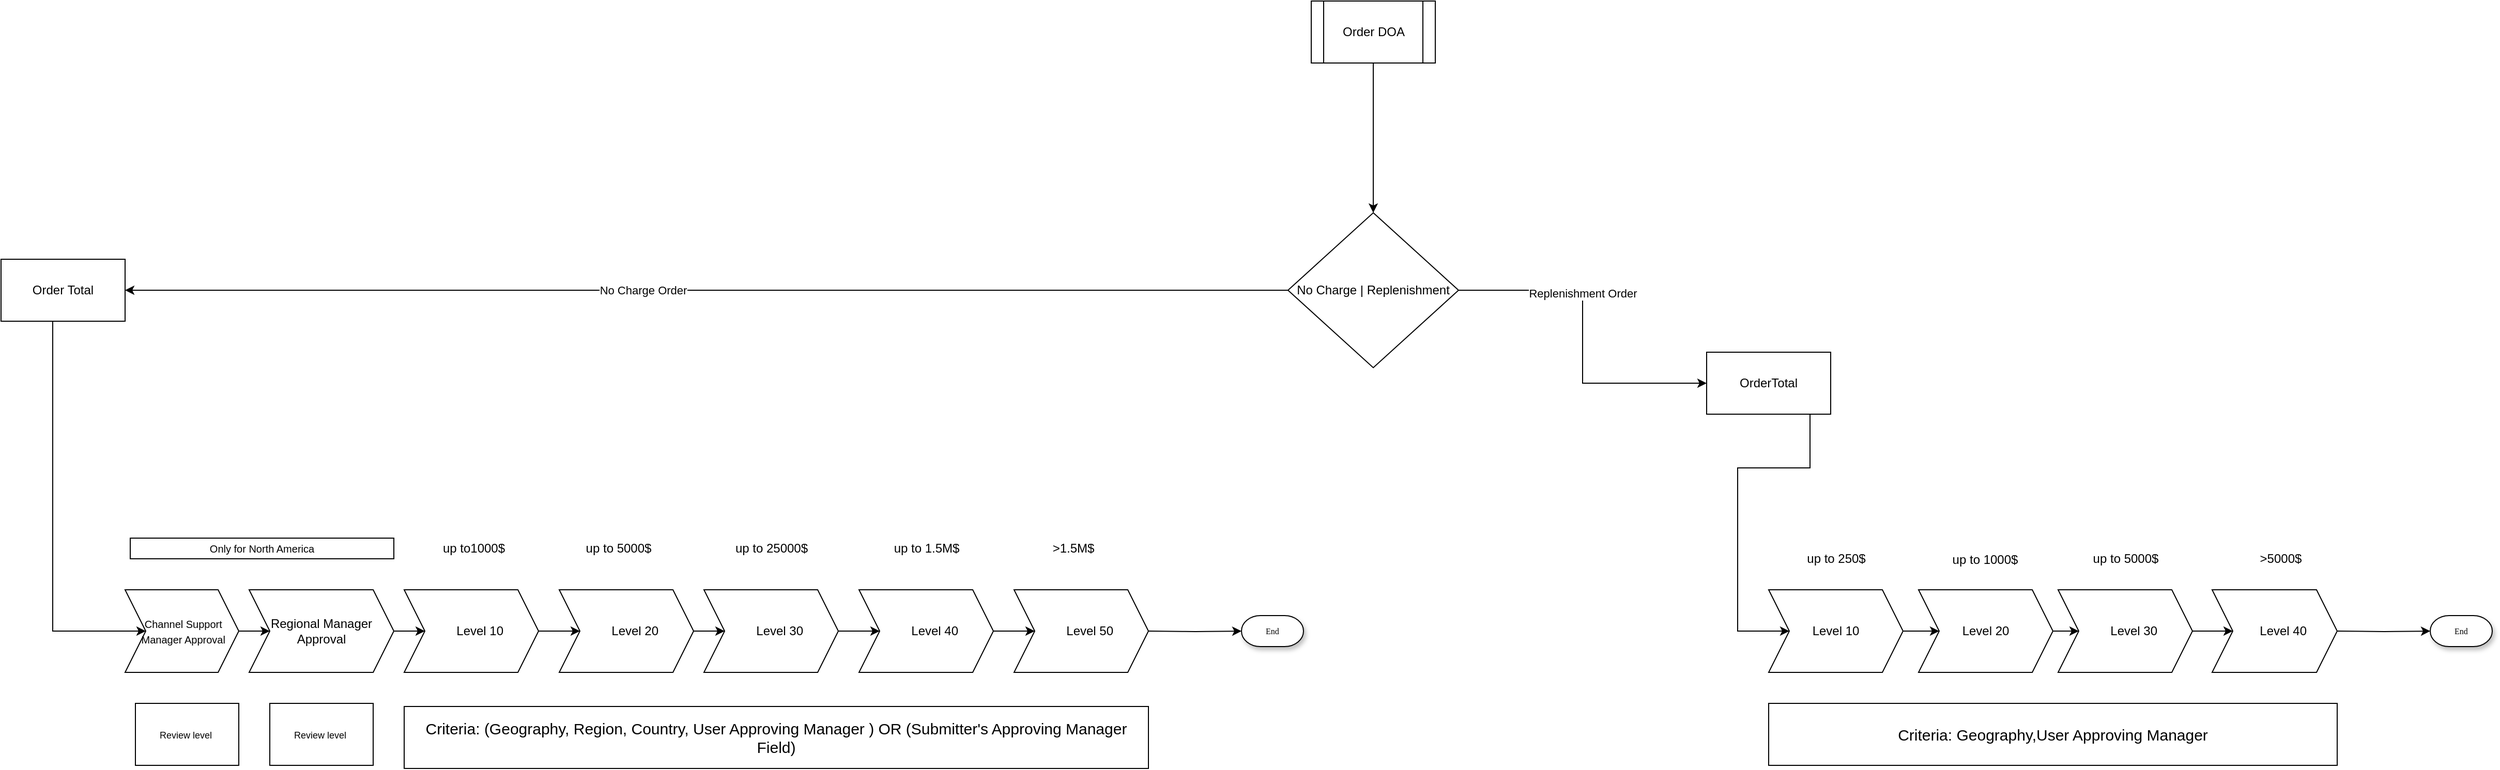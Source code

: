 <mxfile version="14.4.9" type="github">
  <diagram id="ka9bZa-nr0W5A1v1ReRK" name="Page-1">
    <mxGraphModel dx="3122" dy="1872" grid="1" gridSize="10" guides="1" tooltips="1" connect="1" arrows="1" fold="1" page="1" pageScale="1" pageWidth="850" pageHeight="1100" math="0" shadow="0">
      <root>
        <mxCell id="0" />
        <mxCell id="1" parent="0" />
        <mxCell id="Bf0N0WOOEr7fCe_elxUy-45" style="edgeStyle=orthogonalEdgeStyle;rounded=0;orthogonalLoop=1;jettySize=auto;html=1;exitX=0.5;exitY=1;exitDx=0;exitDy=0;" edge="1" parent="1" source="Bf0N0WOOEr7fCe_elxUy-2" target="Bf0N0WOOEr7fCe_elxUy-9">
          <mxGeometry relative="1" as="geometry" />
        </mxCell>
        <mxCell id="Bf0N0WOOEr7fCe_elxUy-2" value="Order DOA" style="shape=process;whiteSpace=wrap;html=1;backgroundOutline=1;" vertex="1" parent="1">
          <mxGeometry x="407.5" y="-80" width="120" height="60" as="geometry" />
        </mxCell>
        <mxCell id="Bf0N0WOOEr7fCe_elxUy-38" style="edgeStyle=orthogonalEdgeStyle;rounded=0;orthogonalLoop=1;jettySize=auto;html=1;entryX=0;entryY=0.5;entryDx=0;entryDy=0;" edge="1" parent="1" source="Bf0N0WOOEr7fCe_elxUy-4" target="Bf0N0WOOEr7fCe_elxUy-5">
          <mxGeometry relative="1" as="geometry">
            <Array as="points">
              <mxPoint x="890" y="372" />
              <mxPoint x="820" y="372" />
              <mxPoint x="820" y="530" />
            </Array>
          </mxGeometry>
        </mxCell>
        <mxCell id="Bf0N0WOOEr7fCe_elxUy-4" value="OrderTotal" style="rounded=0;whiteSpace=wrap;html=1;" vertex="1" parent="1">
          <mxGeometry x="790" y="260" width="120" height="60" as="geometry" />
        </mxCell>
        <mxCell id="Bf0N0WOOEr7fCe_elxUy-39" style="edgeStyle=orthogonalEdgeStyle;rounded=0;orthogonalLoop=1;jettySize=auto;html=1;exitX=1;exitY=0.5;exitDx=0;exitDy=0;entryX=0;entryY=0.5;entryDx=0;entryDy=0;" edge="1" parent="1" source="Bf0N0WOOEr7fCe_elxUy-5" target="Bf0N0WOOEr7fCe_elxUy-6">
          <mxGeometry relative="1" as="geometry" />
        </mxCell>
        <mxCell id="Bf0N0WOOEr7fCe_elxUy-5" value="Level 10" style="shape=step;perimeter=stepPerimeter;whiteSpace=wrap;html=1;fixedSize=1;rounded=0;sketch=0;" vertex="1" parent="1">
          <mxGeometry x="850" y="490" width="130" height="80" as="geometry" />
        </mxCell>
        <mxCell id="Bf0N0WOOEr7fCe_elxUy-40" style="edgeStyle=orthogonalEdgeStyle;rounded=0;orthogonalLoop=1;jettySize=auto;html=1;exitX=1;exitY=0.5;exitDx=0;exitDy=0;entryX=0;entryY=0.5;entryDx=0;entryDy=0;" edge="1" parent="1" source="Bf0N0WOOEr7fCe_elxUy-6" target="Bf0N0WOOEr7fCe_elxUy-7">
          <mxGeometry relative="1" as="geometry" />
        </mxCell>
        <mxCell id="Bf0N0WOOEr7fCe_elxUy-6" value="Level 20" style="shape=step;perimeter=stepPerimeter;whiteSpace=wrap;html=1;fixedSize=1;rounded=0;sketch=0;" vertex="1" parent="1">
          <mxGeometry x="995" y="490" width="130" height="80" as="geometry" />
        </mxCell>
        <mxCell id="Bf0N0WOOEr7fCe_elxUy-41" style="edgeStyle=orthogonalEdgeStyle;rounded=0;orthogonalLoop=1;jettySize=auto;html=1;exitX=1;exitY=0.5;exitDx=0;exitDy=0;entryX=0;entryY=0.5;entryDx=0;entryDy=0;" edge="1" parent="1" source="Bf0N0WOOEr7fCe_elxUy-7" target="Bf0N0WOOEr7fCe_elxUy-8">
          <mxGeometry relative="1" as="geometry" />
        </mxCell>
        <mxCell id="Bf0N0WOOEr7fCe_elxUy-7" value="&amp;nbsp; &amp;nbsp; &amp;nbsp;Level 30" style="shape=step;perimeter=stepPerimeter;whiteSpace=wrap;html=1;fixedSize=1;rounded=0;sketch=0;" vertex="1" parent="1">
          <mxGeometry x="1130" y="490" width="130" height="80" as="geometry" />
        </mxCell>
        <mxCell id="Bf0N0WOOEr7fCe_elxUy-8" value="&amp;nbsp; &amp;nbsp; &amp;nbsp;Level 40" style="shape=step;perimeter=stepPerimeter;whiteSpace=wrap;html=1;fixedSize=1;rounded=0;sketch=0;" vertex="1" parent="1">
          <mxGeometry x="1279" y="490" width="121" height="80" as="geometry" />
        </mxCell>
        <mxCell id="Bf0N0WOOEr7fCe_elxUy-10" style="edgeStyle=orthogonalEdgeStyle;rounded=0;orthogonalLoop=1;jettySize=auto;html=1;entryX=0;entryY=0.5;entryDx=0;entryDy=0;" edge="1" parent="1" source="Bf0N0WOOEr7fCe_elxUy-9" target="Bf0N0WOOEr7fCe_elxUy-4">
          <mxGeometry relative="1" as="geometry">
            <mxPoint x="720" y="200" as="targetPoint" />
          </mxGeometry>
        </mxCell>
        <mxCell id="Bf0N0WOOEr7fCe_elxUy-24" value="Replenishment Order" style="edgeLabel;html=1;align=center;verticalAlign=middle;resizable=0;points=[];" vertex="1" connectable="0" parent="Bf0N0WOOEr7fCe_elxUy-10">
          <mxGeometry x="-0.258" relative="1" as="geometry">
            <mxPoint as="offset" />
          </mxGeometry>
        </mxCell>
        <mxCell id="Bf0N0WOOEr7fCe_elxUy-12" style="edgeStyle=orthogonalEdgeStyle;rounded=0;orthogonalLoop=1;jettySize=auto;html=1;exitX=0;exitY=0.5;exitDx=0;exitDy=0;entryX=1;entryY=0.5;entryDx=0;entryDy=0;" edge="1" parent="1" source="Bf0N0WOOEr7fCe_elxUy-9" target="Bf0N0WOOEr7fCe_elxUy-11">
          <mxGeometry relative="1" as="geometry">
            <Array as="points">
              <mxPoint x="355" y="200" />
            </Array>
          </mxGeometry>
        </mxCell>
        <mxCell id="Bf0N0WOOEr7fCe_elxUy-23" value="No Charge Order" style="edgeLabel;html=1;align=center;verticalAlign=middle;resizable=0;points=[];" vertex="1" connectable="0" parent="Bf0N0WOOEr7fCe_elxUy-12">
          <mxGeometry x="0.11" relative="1" as="geometry">
            <mxPoint as="offset" />
          </mxGeometry>
        </mxCell>
        <mxCell id="Bf0N0WOOEr7fCe_elxUy-9" value="No Charge | Replenishment" style="rhombus;whiteSpace=wrap;html=1;" vertex="1" parent="1">
          <mxGeometry x="385" y="125" width="165" height="150" as="geometry" />
        </mxCell>
        <mxCell id="Bf0N0WOOEr7fCe_elxUy-26" style="edgeStyle=orthogonalEdgeStyle;rounded=0;orthogonalLoop=1;jettySize=auto;html=1;entryX=0;entryY=0.5;entryDx=0;entryDy=0;" edge="1" parent="1" source="Bf0N0WOOEr7fCe_elxUy-11" target="Bf0N0WOOEr7fCe_elxUy-14">
          <mxGeometry relative="1" as="geometry">
            <mxPoint x="-790" y="410" as="targetPoint" />
            <Array as="points">
              <mxPoint x="-810" y="225" />
              <mxPoint x="-810" y="530" />
            </Array>
          </mxGeometry>
        </mxCell>
        <mxCell id="Bf0N0WOOEr7fCe_elxUy-11" value="Order Total" style="rounded=0;whiteSpace=wrap;html=1;" vertex="1" parent="1">
          <mxGeometry x="-860" y="170" width="120" height="60" as="geometry" />
        </mxCell>
        <mxCell id="Bf0N0WOOEr7fCe_elxUy-35" style="edgeStyle=orthogonalEdgeStyle;rounded=0;orthogonalLoop=1;jettySize=auto;html=1;exitX=1;exitY=0.5;exitDx=0;exitDy=0;entryX=0;entryY=0.5;entryDx=0;entryDy=0;" edge="1" parent="1" source="Bf0N0WOOEr7fCe_elxUy-14" target="Bf0N0WOOEr7fCe_elxUy-15">
          <mxGeometry relative="1" as="geometry" />
        </mxCell>
        <mxCell id="Bf0N0WOOEr7fCe_elxUy-14" value="&lt;font style=&quot;font-size: 10px&quot;&gt;&amp;nbsp; &amp;nbsp; Channel Support&amp;nbsp; &amp;nbsp; &amp;nbsp;Manager Approval&lt;/font&gt;" style="shape=step;perimeter=stepPerimeter;whiteSpace=wrap;html=1;fixedSize=1;rounded=0;sketch=0;" vertex="1" parent="1">
          <mxGeometry x="-740" y="490" width="110" height="80" as="geometry" />
        </mxCell>
        <mxCell id="Bf0N0WOOEr7fCe_elxUy-29" style="edgeStyle=orthogonalEdgeStyle;rounded=0;orthogonalLoop=1;jettySize=auto;html=1;exitX=1;exitY=0.5;exitDx=0;exitDy=0;" edge="1" parent="1" source="Bf0N0WOOEr7fCe_elxUy-15" target="Bf0N0WOOEr7fCe_elxUy-16">
          <mxGeometry relative="1" as="geometry" />
        </mxCell>
        <mxCell id="Bf0N0WOOEr7fCe_elxUy-15" value="Regional Manager Approval" style="shape=step;perimeter=stepPerimeter;whiteSpace=wrap;html=1;fixedSize=1;rounded=0;sketch=0;" vertex="1" parent="1">
          <mxGeometry x="-620" y="490" width="140" height="80" as="geometry" />
        </mxCell>
        <mxCell id="Bf0N0WOOEr7fCe_elxUy-30" style="edgeStyle=orthogonalEdgeStyle;rounded=0;orthogonalLoop=1;jettySize=auto;html=1;exitX=1;exitY=0.5;exitDx=0;exitDy=0;" edge="1" parent="1" source="Bf0N0WOOEr7fCe_elxUy-16" target="Bf0N0WOOEr7fCe_elxUy-17">
          <mxGeometry relative="1" as="geometry" />
        </mxCell>
        <mxCell id="Bf0N0WOOEr7fCe_elxUy-16" value="&amp;nbsp; &amp;nbsp; &amp;nbsp;Level 10" style="shape=step;perimeter=stepPerimeter;whiteSpace=wrap;html=1;fixedSize=1;rounded=0;sketch=0;" vertex="1" parent="1">
          <mxGeometry x="-470" y="490" width="130" height="80" as="geometry" />
        </mxCell>
        <mxCell id="Bf0N0WOOEr7fCe_elxUy-31" style="edgeStyle=orthogonalEdgeStyle;rounded=0;orthogonalLoop=1;jettySize=auto;html=1;exitX=1;exitY=0.5;exitDx=0;exitDy=0;entryX=0;entryY=0.5;entryDx=0;entryDy=0;" edge="1" parent="1" source="Bf0N0WOOEr7fCe_elxUy-17" target="Bf0N0WOOEr7fCe_elxUy-18">
          <mxGeometry relative="1" as="geometry" />
        </mxCell>
        <mxCell id="Bf0N0WOOEr7fCe_elxUy-17" value="&amp;nbsp; &amp;nbsp; &amp;nbsp;Level 20" style="shape=step;perimeter=stepPerimeter;whiteSpace=wrap;html=1;fixedSize=1;rounded=0;sketch=0;" vertex="1" parent="1">
          <mxGeometry x="-320" y="490" width="130" height="80" as="geometry" />
        </mxCell>
        <mxCell id="Bf0N0WOOEr7fCe_elxUy-32" style="edgeStyle=orthogonalEdgeStyle;rounded=0;orthogonalLoop=1;jettySize=auto;html=1;exitX=1;exitY=0.5;exitDx=0;exitDy=0;" edge="1" parent="1" source="Bf0N0WOOEr7fCe_elxUy-18" target="Bf0N0WOOEr7fCe_elxUy-19">
          <mxGeometry relative="1" as="geometry" />
        </mxCell>
        <mxCell id="Bf0N0WOOEr7fCe_elxUy-18" value="&amp;nbsp; &amp;nbsp; &amp;nbsp;Level 30" style="shape=step;perimeter=stepPerimeter;whiteSpace=wrap;html=1;fixedSize=1;rounded=0;sketch=0;" vertex="1" parent="1">
          <mxGeometry x="-180" y="490" width="130" height="80" as="geometry" />
        </mxCell>
        <mxCell id="Bf0N0WOOEr7fCe_elxUy-33" style="edgeStyle=orthogonalEdgeStyle;rounded=0;orthogonalLoop=1;jettySize=auto;html=1;exitX=1;exitY=0.5;exitDx=0;exitDy=0;entryX=0;entryY=0.5;entryDx=0;entryDy=0;" edge="1" parent="1" source="Bf0N0WOOEr7fCe_elxUy-19" target="Bf0N0WOOEr7fCe_elxUy-27">
          <mxGeometry relative="1" as="geometry" />
        </mxCell>
        <mxCell id="Bf0N0WOOEr7fCe_elxUy-19" value="&amp;nbsp; &amp;nbsp; &amp;nbsp;Level 40" style="shape=step;perimeter=stepPerimeter;whiteSpace=wrap;html=1;fixedSize=1;rounded=0;sketch=0;" vertex="1" parent="1">
          <mxGeometry x="-30" y="490" width="130" height="80" as="geometry" />
        </mxCell>
        <mxCell id="Bf0N0WOOEr7fCe_elxUy-20" value="&lt;font style=&quot;font-size: 9px&quot;&gt;Review level&amp;nbsp;&lt;/font&gt;" style="whiteSpace=wrap;html=1;align=center;verticalAlign=middle;treeFolding=1;treeMoving=1;newEdgeStyle={&quot;edgeStyle&quot;:&quot;elbowEdgeStyle&quot;,&quot;startArrow&quot;:&quot;none&quot;,&quot;endArrow&quot;:&quot;none&quot;};rounded=0;sketch=0;" vertex="1" parent="1">
          <mxGeometry x="-730" y="600" width="100" height="60" as="geometry" />
        </mxCell>
        <mxCell id="Bf0N0WOOEr7fCe_elxUy-21" value="&lt;font style=&quot;font-size: 9px&quot;&gt;Review level&amp;nbsp;&lt;/font&gt;" style="whiteSpace=wrap;html=1;align=center;verticalAlign=middle;treeFolding=1;treeMoving=1;newEdgeStyle={&quot;edgeStyle&quot;:&quot;elbowEdgeStyle&quot;,&quot;startArrow&quot;:&quot;none&quot;,&quot;endArrow&quot;:&quot;none&quot;};rounded=0;sketch=0;" vertex="1" parent="1">
          <mxGeometry x="-600" y="600" width="100" height="60" as="geometry" />
        </mxCell>
        <mxCell id="Bf0N0WOOEr7fCe_elxUy-22" value="&lt;font style=&quot;font-size: 15px&quot;&gt;Criteria: (Geography, Region, Country, User Approving Manager ) OR (Submitter&#39;s Approving Manager Field)&lt;/font&gt;" style="whiteSpace=wrap;html=1;align=center;verticalAlign=middle;treeFolding=1;treeMoving=1;newEdgeStyle={&quot;edgeStyle&quot;:&quot;elbowEdgeStyle&quot;,&quot;startArrow&quot;:&quot;none&quot;,&quot;endArrow&quot;:&quot;none&quot;};rounded=0;sketch=0;" vertex="1" parent="1">
          <mxGeometry x="-470" y="603" width="720" height="60" as="geometry" />
        </mxCell>
        <mxCell id="Bf0N0WOOEr7fCe_elxUy-27" value="&amp;nbsp; &amp;nbsp; &amp;nbsp;Level 50" style="shape=step;perimeter=stepPerimeter;whiteSpace=wrap;html=1;fixedSize=1;rounded=0;sketch=0;" vertex="1" parent="1">
          <mxGeometry x="120" y="490" width="130" height="80" as="geometry" />
        </mxCell>
        <mxCell id="Bf0N0WOOEr7fCe_elxUy-36" value="End" style="strokeWidth=1;html=1;shape=mxgraph.flowchart.terminator;whiteSpace=wrap;rounded=0;shadow=1;labelBackgroundColor=none;fontFamily=Verdana;fontSize=8;align=center;" vertex="1" parent="1">
          <mxGeometry x="340" y="515" width="60" height="30" as="geometry" />
        </mxCell>
        <mxCell id="Bf0N0WOOEr7fCe_elxUy-37" style="edgeStyle=orthogonalEdgeStyle;curved=0;rounded=1;sketch=0;orthogonalLoop=1;jettySize=auto;html=1;exitX=1;exitY=0.5;exitDx=0;exitDy=0;entryX=0;entryY=0.5;entryDx=0;entryDy=0;entryPerimeter=0;" edge="1" parent="1" target="Bf0N0WOOEr7fCe_elxUy-36">
          <mxGeometry relative="1" as="geometry">
            <mxPoint x="250" y="530" as="sourcePoint" />
          </mxGeometry>
        </mxCell>
        <mxCell id="Bf0N0WOOEr7fCe_elxUy-42" value="End" style="strokeWidth=1;html=1;shape=mxgraph.flowchart.terminator;whiteSpace=wrap;rounded=0;shadow=1;labelBackgroundColor=none;fontFamily=Verdana;fontSize=8;align=center;" vertex="1" parent="1">
          <mxGeometry x="1490" y="515" width="60" height="30" as="geometry" />
        </mxCell>
        <mxCell id="Bf0N0WOOEr7fCe_elxUy-43" style="edgeStyle=orthogonalEdgeStyle;curved=0;rounded=1;sketch=0;orthogonalLoop=1;jettySize=auto;html=1;exitX=1;exitY=0.5;exitDx=0;exitDy=0;entryX=0;entryY=0.5;entryDx=0;entryDy=0;entryPerimeter=0;" edge="1" parent="1" target="Bf0N0WOOEr7fCe_elxUy-42">
          <mxGeometry relative="1" as="geometry">
            <mxPoint x="1400" y="530" as="sourcePoint" />
          </mxGeometry>
        </mxCell>
        <mxCell id="Bf0N0WOOEr7fCe_elxUy-44" value="&lt;font style=&quot;font-size: 15px&quot;&gt;Criteria: Geography,User Approving Manager&lt;/font&gt;" style="whiteSpace=wrap;html=1;align=center;verticalAlign=middle;treeFolding=1;treeMoving=1;newEdgeStyle={&quot;edgeStyle&quot;:&quot;elbowEdgeStyle&quot;,&quot;startArrow&quot;:&quot;none&quot;,&quot;endArrow&quot;:&quot;none&quot;};rounded=0;sketch=0;" vertex="1" parent="1">
          <mxGeometry x="850" y="600" width="550" height="60" as="geometry" />
        </mxCell>
        <mxCell id="Bf0N0WOOEr7fCe_elxUy-47" value="&lt;font size=&quot;1&quot;&gt;Only for North America&lt;/font&gt;" style="whiteSpace=wrap;html=1;align=center;verticalAlign=middle;treeFolding=1;treeMoving=1;newEdgeStyle={&quot;edgeStyle&quot;:&quot;elbowEdgeStyle&quot;,&quot;startArrow&quot;:&quot;none&quot;,&quot;endArrow&quot;:&quot;none&quot;};rounded=0;sketch=0;" vertex="1" parent="1">
          <mxGeometry x="-735" y="440" width="255" height="20" as="geometry" />
        </mxCell>
        <mxCell id="Bf0N0WOOEr7fCe_elxUy-48" value="up to1000$" style="text;html=1;strokeColor=none;fillColor=none;align=center;verticalAlign=middle;whiteSpace=wrap;rounded=0;" vertex="1" parent="1">
          <mxGeometry x="-440" y="440" width="75" height="20" as="geometry" />
        </mxCell>
        <mxCell id="Bf0N0WOOEr7fCe_elxUy-50" value="up to 5000$" style="text;html=1;strokeColor=none;fillColor=none;align=center;verticalAlign=middle;whiteSpace=wrap;rounded=0;" vertex="1" parent="1">
          <mxGeometry x="-300" y="440" width="75" height="20" as="geometry" />
        </mxCell>
        <mxCell id="Bf0N0WOOEr7fCe_elxUy-51" value="up to 25000$" style="text;html=1;strokeColor=none;fillColor=none;align=center;verticalAlign=middle;whiteSpace=wrap;rounded=0;" vertex="1" parent="1">
          <mxGeometry x="-152.5" y="440" width="75" height="20" as="geometry" />
        </mxCell>
        <mxCell id="Bf0N0WOOEr7fCe_elxUy-52" value="up to 1.5M$" style="text;html=1;strokeColor=none;fillColor=none;align=center;verticalAlign=middle;whiteSpace=wrap;rounded=0;" vertex="1" parent="1">
          <mxGeometry x="-2.5" y="440" width="75" height="20" as="geometry" />
        </mxCell>
        <mxCell id="Bf0N0WOOEr7fCe_elxUy-53" value="&amp;gt;1.5M$" style="text;html=1;strokeColor=none;fillColor=none;align=center;verticalAlign=middle;whiteSpace=wrap;rounded=0;" vertex="1" parent="1">
          <mxGeometry x="140" y="440" width="75" height="20" as="geometry" />
        </mxCell>
        <mxCell id="Bf0N0WOOEr7fCe_elxUy-54" value="up to 250$" style="text;html=1;strokeColor=none;fillColor=none;align=center;verticalAlign=middle;whiteSpace=wrap;rounded=0;" vertex="1" parent="1">
          <mxGeometry x="877.5" y="450" width="75" height="20" as="geometry" />
        </mxCell>
        <mxCell id="Bf0N0WOOEr7fCe_elxUy-55" value="up to 1000$" style="text;html=1;strokeColor=none;fillColor=none;align=center;verticalAlign=middle;whiteSpace=wrap;rounded=0;" vertex="1" parent="1">
          <mxGeometry x="1021.5" y="451" width="75" height="20" as="geometry" />
        </mxCell>
        <mxCell id="Bf0N0WOOEr7fCe_elxUy-56" value="up to 5000$" style="text;html=1;strokeColor=none;fillColor=none;align=center;verticalAlign=middle;whiteSpace=wrap;rounded=0;" vertex="1" parent="1">
          <mxGeometry x="1157.5" y="450" width="75" height="20" as="geometry" />
        </mxCell>
        <mxCell id="Bf0N0WOOEr7fCe_elxUy-57" value="&amp;gt;5000$" style="text;html=1;strokeColor=none;fillColor=none;align=center;verticalAlign=middle;whiteSpace=wrap;rounded=0;" vertex="1" parent="1">
          <mxGeometry x="1307.5" y="450" width="75" height="20" as="geometry" />
        </mxCell>
      </root>
    </mxGraphModel>
  </diagram>
</mxfile>

